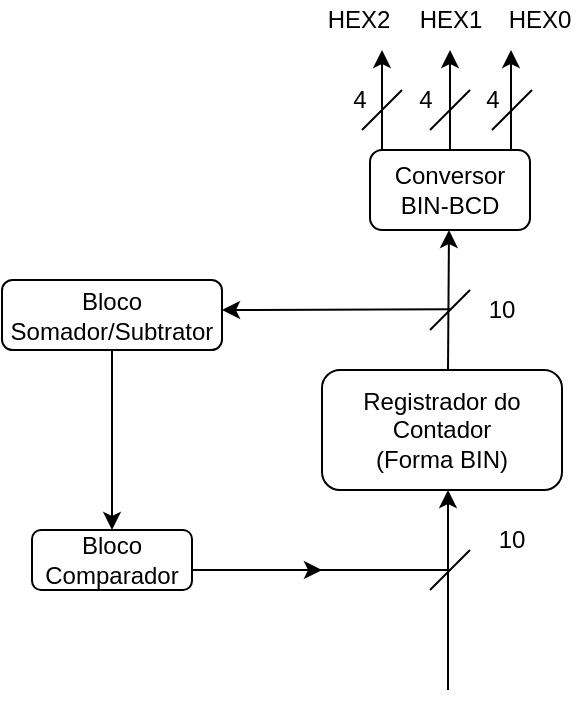 <mxfile version="24.8.0">
  <diagram name="Página-1" id="zftBpvSLZjyHvs5CkhFQ">
    <mxGraphModel dx="587" dy="313" grid="1" gridSize="10" guides="1" tooltips="1" connect="1" arrows="1" fold="1" page="1" pageScale="1" pageWidth="827" pageHeight="1169" math="0" shadow="0">
      <root>
        <mxCell id="0" />
        <mxCell id="1" parent="0" />
        <mxCell id="5D8SsxpHt_R_S-9mdNvG-1" value="&lt;div&gt;Registrador do Contador&lt;/div&gt;&lt;div&gt;(Forma BIN)&lt;br&gt;&lt;/div&gt;" style="rounded=1;whiteSpace=wrap;html=1;" vertex="1" parent="1">
          <mxGeometry x="350" y="210" width="120" height="60" as="geometry" />
        </mxCell>
        <mxCell id="5D8SsxpHt_R_S-9mdNvG-3" value="" style="endArrow=classic;html=1;rounded=0;" edge="1" parent="1">
          <mxGeometry width="50" height="50" relative="1" as="geometry">
            <mxPoint x="413" y="210" as="sourcePoint" />
            <mxPoint x="413.5" y="140" as="targetPoint" />
          </mxGeometry>
        </mxCell>
        <mxCell id="5D8SsxpHt_R_S-9mdNvG-7" value="" style="endArrow=classic;html=1;rounded=0;" edge="1" parent="1">
          <mxGeometry width="50" height="50" relative="1" as="geometry">
            <mxPoint x="413" y="370" as="sourcePoint" />
            <mxPoint x="413" y="270" as="targetPoint" />
          </mxGeometry>
        </mxCell>
        <mxCell id="5D8SsxpHt_R_S-9mdNvG-9" value="10" style="text;html=1;align=center;verticalAlign=middle;whiteSpace=wrap;rounded=0;" vertex="1" parent="1">
          <mxGeometry x="430" y="280" width="30" height="30" as="geometry" />
        </mxCell>
        <mxCell id="5D8SsxpHt_R_S-9mdNvG-10" value="10" style="text;html=1;align=center;verticalAlign=middle;whiteSpace=wrap;rounded=0;" vertex="1" parent="1">
          <mxGeometry x="430" y="170" width="20" height="20" as="geometry" />
        </mxCell>
        <mxCell id="5D8SsxpHt_R_S-9mdNvG-12" value="Conversor BIN-BCD" style="rounded=1;whiteSpace=wrap;html=1;" vertex="1" parent="1">
          <mxGeometry x="374" y="100" width="80" height="40" as="geometry" />
        </mxCell>
        <mxCell id="5D8SsxpHt_R_S-9mdNvG-15" value="" style="endArrow=classic;html=1;rounded=0;" edge="1" parent="1">
          <mxGeometry width="50" height="50" relative="1" as="geometry">
            <mxPoint x="414" y="100" as="sourcePoint" />
            <mxPoint x="414" y="50" as="targetPoint" />
          </mxGeometry>
        </mxCell>
        <mxCell id="5D8SsxpHt_R_S-9mdNvG-16" value="" style="endArrow=classic;html=1;rounded=0;" edge="1" parent="1">
          <mxGeometry width="50" height="50" relative="1" as="geometry">
            <mxPoint x="444.5" y="100" as="sourcePoint" />
            <mxPoint x="444.5" y="50" as="targetPoint" />
          </mxGeometry>
        </mxCell>
        <mxCell id="5D8SsxpHt_R_S-9mdNvG-17" value="" style="endArrow=classic;html=1;rounded=0;" edge="1" parent="1">
          <mxGeometry width="50" height="50" relative="1" as="geometry">
            <mxPoint x="380" y="100" as="sourcePoint" />
            <mxPoint x="380" y="50" as="targetPoint" />
          </mxGeometry>
        </mxCell>
        <mxCell id="5D8SsxpHt_R_S-9mdNvG-18" value="HEX2" style="text;html=1;align=center;verticalAlign=middle;whiteSpace=wrap;rounded=0;" vertex="1" parent="1">
          <mxGeometry x="348" y="25" width="41" height="20" as="geometry" />
        </mxCell>
        <mxCell id="5D8SsxpHt_R_S-9mdNvG-19" value="&lt;div&gt;HEX1&lt;/div&gt;" style="text;html=1;align=center;verticalAlign=middle;whiteSpace=wrap;rounded=0;" vertex="1" parent="1">
          <mxGeometry x="393.5" y="25" width="41" height="20" as="geometry" />
        </mxCell>
        <mxCell id="5D8SsxpHt_R_S-9mdNvG-20" value="&lt;div&gt;HEX0&lt;/div&gt;" style="text;html=1;align=center;verticalAlign=middle;whiteSpace=wrap;rounded=0;" vertex="1" parent="1">
          <mxGeometry x="439" y="25" width="40" height="20" as="geometry" />
        </mxCell>
        <mxCell id="5D8SsxpHt_R_S-9mdNvG-21" value="" style="endArrow=none;html=1;rounded=0;" edge="1" parent="1">
          <mxGeometry width="50" height="50" relative="1" as="geometry">
            <mxPoint x="370" y="90" as="sourcePoint" />
            <mxPoint x="390" y="70" as="targetPoint" />
          </mxGeometry>
        </mxCell>
        <mxCell id="5D8SsxpHt_R_S-9mdNvG-23" value="" style="endArrow=none;html=1;rounded=0;" edge="1" parent="1">
          <mxGeometry width="50" height="50" relative="1" as="geometry">
            <mxPoint x="404" y="90" as="sourcePoint" />
            <mxPoint x="424" y="70" as="targetPoint" />
          </mxGeometry>
        </mxCell>
        <mxCell id="5D8SsxpHt_R_S-9mdNvG-24" value="" style="endArrow=none;html=1;rounded=0;" edge="1" parent="1">
          <mxGeometry width="50" height="50" relative="1" as="geometry">
            <mxPoint x="435" y="90" as="sourcePoint" />
            <mxPoint x="455" y="70" as="targetPoint" />
          </mxGeometry>
        </mxCell>
        <mxCell id="5D8SsxpHt_R_S-9mdNvG-25" value="4" style="text;html=1;align=center;verticalAlign=middle;whiteSpace=wrap;rounded=0;" vertex="1" parent="1">
          <mxGeometry x="358.5" y="70" width="20" height="10" as="geometry" />
        </mxCell>
        <mxCell id="5D8SsxpHt_R_S-9mdNvG-26" value="4" style="text;html=1;align=center;verticalAlign=middle;whiteSpace=wrap;rounded=0;" vertex="1" parent="1">
          <mxGeometry x="390" y="70" width="24" height="10" as="geometry" />
        </mxCell>
        <mxCell id="5D8SsxpHt_R_S-9mdNvG-27" value="4" style="text;html=1;align=center;verticalAlign=middle;whiteSpace=wrap;rounded=0;" vertex="1" parent="1">
          <mxGeometry x="421" y="70" width="29" height="10" as="geometry" />
        </mxCell>
        <mxCell id="5D8SsxpHt_R_S-9mdNvG-29" value="" style="endArrow=classic;html=1;rounded=0;" edge="1" parent="1">
          <mxGeometry width="50" height="50" relative="1" as="geometry">
            <mxPoint x="414" y="179.67" as="sourcePoint" />
            <mxPoint x="300" y="180" as="targetPoint" />
          </mxGeometry>
        </mxCell>
        <mxCell id="5D8SsxpHt_R_S-9mdNvG-31" value="" style="endArrow=none;html=1;rounded=0;" edge="1" parent="1">
          <mxGeometry width="50" height="50" relative="1" as="geometry">
            <mxPoint x="404" y="190" as="sourcePoint" />
            <mxPoint x="424" y="170" as="targetPoint" />
          </mxGeometry>
        </mxCell>
        <mxCell id="5D8SsxpHt_R_S-9mdNvG-32" value="&lt;div&gt;Bloco&lt;/div&gt;&lt;div&gt;Somador/Subtrator&lt;/div&gt;" style="rounded=1;whiteSpace=wrap;html=1;" vertex="1" parent="1">
          <mxGeometry x="190" y="165" width="110" height="35" as="geometry" />
        </mxCell>
        <mxCell id="5D8SsxpHt_R_S-9mdNvG-33" value="" style="endArrow=classic;html=1;rounded=0;exitX=0.5;exitY=1;exitDx=0;exitDy=0;entryX=0.5;entryY=0;entryDx=0;entryDy=0;" edge="1" parent="1" source="5D8SsxpHt_R_S-9mdNvG-32" target="5D8SsxpHt_R_S-9mdNvG-34">
          <mxGeometry width="50" height="50" relative="1" as="geometry">
            <mxPoint x="230" y="270" as="sourcePoint" />
            <mxPoint x="245" y="230" as="targetPoint" />
          </mxGeometry>
        </mxCell>
        <mxCell id="5D8SsxpHt_R_S-9mdNvG-34" value="&lt;div&gt;Bloco&lt;/div&gt;&lt;div&gt;Comparador&lt;/div&gt;" style="rounded=1;whiteSpace=wrap;html=1;" vertex="1" parent="1">
          <mxGeometry x="205" y="290" width="80" height="30" as="geometry" />
        </mxCell>
        <mxCell id="5D8SsxpHt_R_S-9mdNvG-37" value="" style="endArrow=classic;html=1;rounded=0;" edge="1" parent="1">
          <mxGeometry width="50" height="50" relative="1" as="geometry">
            <mxPoint x="285" y="310" as="sourcePoint" />
            <mxPoint x="350" y="310" as="targetPoint" />
          </mxGeometry>
        </mxCell>
        <mxCell id="5D8SsxpHt_R_S-9mdNvG-38" value="" style="endArrow=none;html=1;rounded=0;" edge="1" parent="1">
          <mxGeometry width="50" height="50" relative="1" as="geometry">
            <mxPoint x="340" y="310" as="sourcePoint" />
            <mxPoint x="414" y="310" as="targetPoint" />
          </mxGeometry>
        </mxCell>
        <mxCell id="5D8SsxpHt_R_S-9mdNvG-40" value="" style="endArrow=none;html=1;rounded=0;" edge="1" parent="1">
          <mxGeometry width="50" height="50" relative="1" as="geometry">
            <mxPoint x="404" y="320" as="sourcePoint" />
            <mxPoint x="424" y="300" as="targetPoint" />
          </mxGeometry>
        </mxCell>
      </root>
    </mxGraphModel>
  </diagram>
</mxfile>
